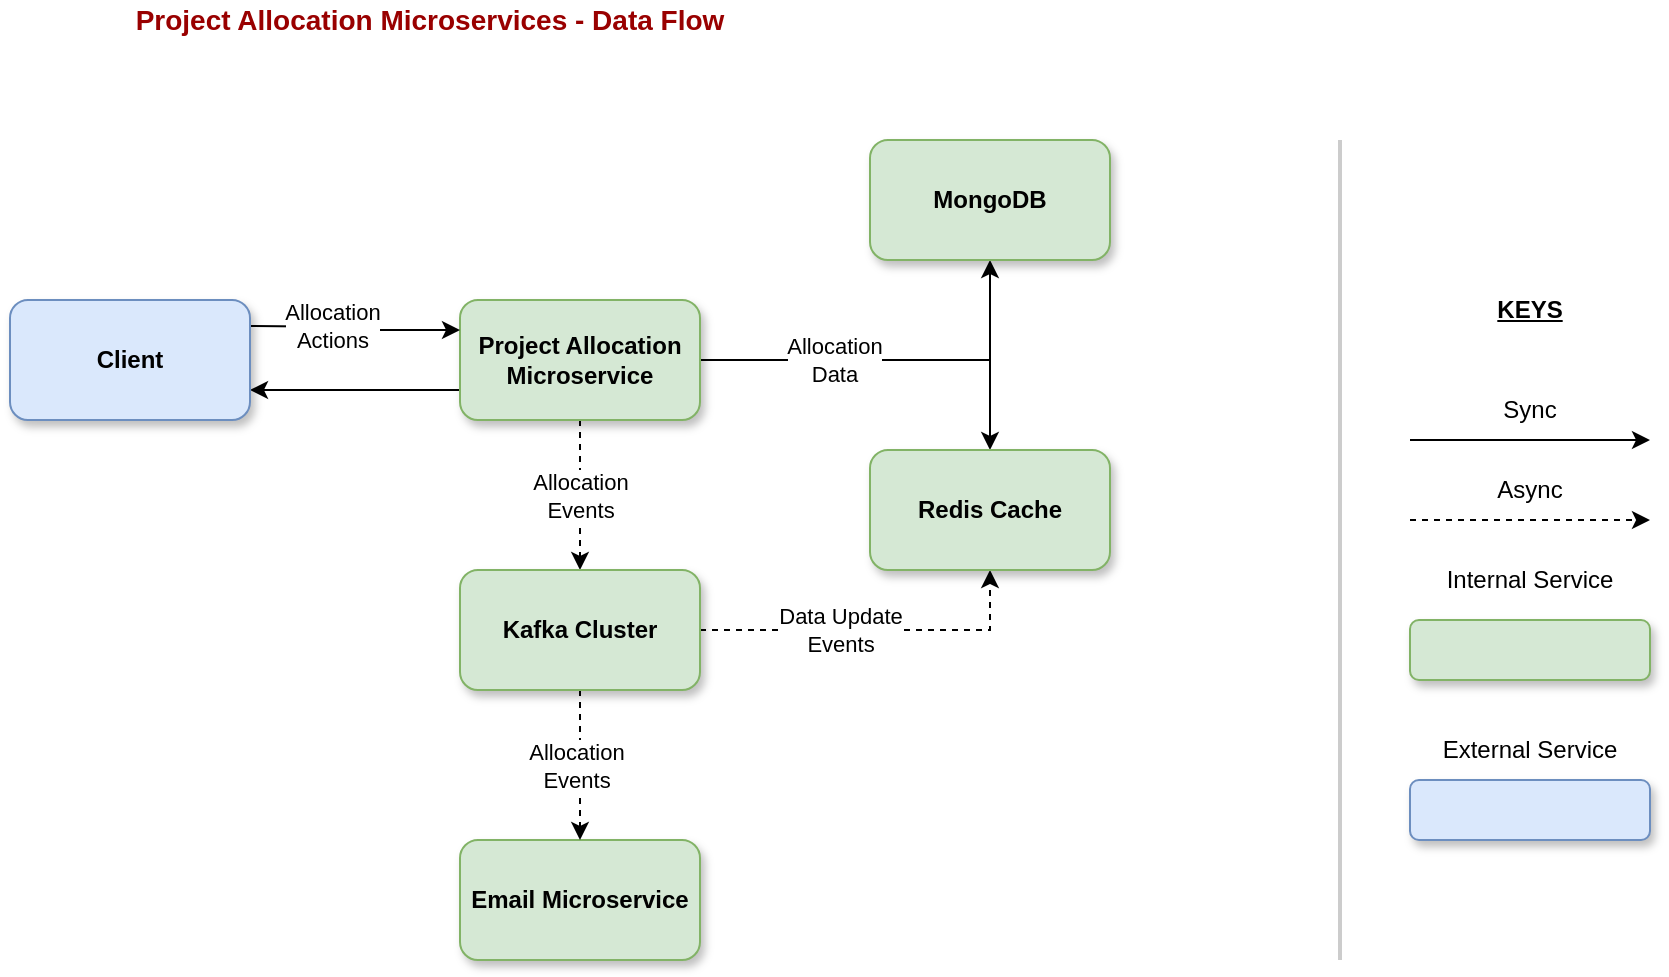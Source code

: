 <mxfile version="25.0.3">
  <diagram name="Page-1" id="KARvSmfpHkjiAUMv4fuQ">
    <mxGraphModel dx="1434" dy="772" grid="1" gridSize="10" guides="1" tooltips="1" connect="1" arrows="1" fold="1" page="1" pageScale="1" pageWidth="850" pageHeight="1100" math="0" shadow="0">
      <root>
        <mxCell id="0" />
        <mxCell id="1" parent="0" />
        <mxCell id="ttBJUNCnjP5zw8l4qacc-23" value="" style="rounded=1;whiteSpace=wrap;html=1;fillColor=#d5e8d4;strokeColor=#82b366;textShadow=1;shadow=1;fontColor=default;fontStyle=1" vertex="1" parent="1">
          <mxGeometry x="715" y="450" width="120" height="30" as="geometry" />
        </mxCell>
        <mxCell id="ttBJUNCnjP5zw8l4qacc-24" value="" style="rounded=1;whiteSpace=wrap;html=1;fillColor=#dae8fc;strokeColor=#6c8ebf;textShadow=0;shadow=1;fontColor=default;fontStyle=1" vertex="1" parent="1">
          <mxGeometry x="715" y="530" width="120" height="30" as="geometry" />
        </mxCell>
        <mxCell id="ttBJUNCnjP5zw8l4qacc-25" value="" style="endArrow=classic;html=1;rounded=0;dashed=1;" edge="1" parent="1">
          <mxGeometry width="50" height="50" relative="1" as="geometry">
            <mxPoint x="715" y="400" as="sourcePoint" />
            <mxPoint x="835" y="400" as="targetPoint" />
          </mxGeometry>
        </mxCell>
        <mxCell id="ttBJUNCnjP5zw8l4qacc-26" value="" style="endArrow=classic;html=1;rounded=0;" edge="1" parent="1">
          <mxGeometry width="50" height="50" relative="1" as="geometry">
            <mxPoint x="715" y="360" as="sourcePoint" />
            <mxPoint x="835" y="360" as="targetPoint" />
          </mxGeometry>
        </mxCell>
        <mxCell id="ttBJUNCnjP5zw8l4qacc-27" value="Sync" style="text;html=1;align=center;verticalAlign=middle;whiteSpace=wrap;rounded=0;" vertex="1" parent="1">
          <mxGeometry x="745" y="330" width="60" height="30" as="geometry" />
        </mxCell>
        <mxCell id="ttBJUNCnjP5zw8l4qacc-28" value="KEYS" style="text;html=1;align=center;verticalAlign=middle;whiteSpace=wrap;rounded=0;fontStyle=5" vertex="1" parent="1">
          <mxGeometry x="745" y="280" width="60" height="30" as="geometry" />
        </mxCell>
        <mxCell id="ttBJUNCnjP5zw8l4qacc-29" value="Async" style="text;html=1;align=center;verticalAlign=middle;whiteSpace=wrap;rounded=0;" vertex="1" parent="1">
          <mxGeometry x="745" y="370" width="60" height="30" as="geometry" />
        </mxCell>
        <mxCell id="ttBJUNCnjP5zw8l4qacc-30" value="Internal Service" style="text;html=1;align=center;verticalAlign=middle;whiteSpace=wrap;rounded=0;" vertex="1" parent="1">
          <mxGeometry x="730" y="430" width="90" as="geometry" />
        </mxCell>
        <mxCell id="ttBJUNCnjP5zw8l4qacc-31" value="External Service" style="text;html=1;align=center;verticalAlign=middle;whiteSpace=wrap;rounded=0;" vertex="1" parent="1">
          <mxGeometry x="730" y="500" width="90" height="30" as="geometry" />
        </mxCell>
        <mxCell id="ttBJUNCnjP5zw8l4qacc-32" value="Project Allocation Microservices - Data Flow" style="text;html=1;align=center;verticalAlign=middle;whiteSpace=wrap;rounded=0;fontStyle=1;fontSize=14;fontColor=#990000;" vertex="1" parent="1">
          <mxGeometry x="70" y="140" width="310" height="20" as="geometry" />
        </mxCell>
        <mxCell id="ttBJUNCnjP5zw8l4qacc-48" style="edgeStyle=orthogonalEdgeStyle;rounded=0;orthogonalLoop=1;jettySize=auto;html=1;entryX=0.5;entryY=1;entryDx=0;entryDy=0;" edge="1" parent="1" source="ttBJUNCnjP5zw8l4qacc-38" target="ttBJUNCnjP5zw8l4qacc-46">
          <mxGeometry relative="1" as="geometry">
            <mxPoint x="395" y="320" as="sourcePoint" />
            <Array as="points">
              <mxPoint x="505" y="320" />
            </Array>
          </mxGeometry>
        </mxCell>
        <mxCell id="ttBJUNCnjP5zw8l4qacc-50" style="edgeStyle=orthogonalEdgeStyle;rounded=0;orthogonalLoop=1;jettySize=auto;html=1;dashed=1;" edge="1" parent="1" source="ttBJUNCnjP5zw8l4qacc-38" target="ttBJUNCnjP5zw8l4qacc-44">
          <mxGeometry relative="1" as="geometry" />
        </mxCell>
        <mxCell id="ttBJUNCnjP5zw8l4qacc-95" value="Allocation&lt;div&gt;Events&lt;/div&gt;" style="edgeLabel;html=1;align=center;verticalAlign=middle;resizable=0;points=[];" vertex="1" connectable="0" parent="ttBJUNCnjP5zw8l4qacc-50">
          <mxGeometry x="0.013" relative="1" as="geometry">
            <mxPoint as="offset" />
          </mxGeometry>
        </mxCell>
        <mxCell id="ttBJUNCnjP5zw8l4qacc-67" style="edgeStyle=orthogonalEdgeStyle;rounded=0;orthogonalLoop=1;jettySize=auto;html=1;entryX=0.5;entryY=0;entryDx=0;entryDy=0;" edge="1" parent="1" source="ttBJUNCnjP5zw8l4qacc-38" target="ttBJUNCnjP5zw8l4qacc-47">
          <mxGeometry relative="1" as="geometry" />
        </mxCell>
        <mxCell id="ttBJUNCnjP5zw8l4qacc-93" value="Allocation&lt;div&gt;Data&lt;/div&gt;" style="edgeLabel;html=1;align=center;verticalAlign=middle;resizable=0;points=[];" vertex="1" connectable="0" parent="ttBJUNCnjP5zw8l4qacc-67">
          <mxGeometry x="-0.295" relative="1" as="geometry">
            <mxPoint as="offset" />
          </mxGeometry>
        </mxCell>
        <mxCell id="ttBJUNCnjP5zw8l4qacc-88" style="edgeStyle=orthogonalEdgeStyle;rounded=0;orthogonalLoop=1;jettySize=auto;html=1;entryX=1;entryY=0.75;entryDx=0;entryDy=0;" edge="1" parent="1" source="ttBJUNCnjP5zw8l4qacc-38" target="ttBJUNCnjP5zw8l4qacc-86">
          <mxGeometry relative="1" as="geometry">
            <Array as="points">
              <mxPoint x="200" y="335" />
              <mxPoint x="200" y="335" />
            </Array>
          </mxGeometry>
        </mxCell>
        <mxCell id="ttBJUNCnjP5zw8l4qacc-38" value="Project Allocation Microservice" style="rounded=1;whiteSpace=wrap;html=1;fillColor=#d5e8d4;strokeColor=#82b366;textShadow=0;shadow=1;fontColor=default;fontStyle=1" vertex="1" parent="1">
          <mxGeometry x="240" y="290" width="120" height="60" as="geometry" />
        </mxCell>
        <mxCell id="ttBJUNCnjP5zw8l4qacc-40" value="Email Microservice" style="rounded=1;whiteSpace=wrap;html=1;fillColor=#d5e8d4;strokeColor=#82b366;textShadow=0;shadow=1;fontColor=default;fontStyle=1" vertex="1" parent="1">
          <mxGeometry x="240" y="560" width="120" height="60" as="geometry" />
        </mxCell>
        <mxCell id="ttBJUNCnjP5zw8l4qacc-51" style="edgeStyle=orthogonalEdgeStyle;rounded=0;orthogonalLoop=1;jettySize=auto;html=1;entryX=0.5;entryY=0;entryDx=0;entryDy=0;dashed=1;" edge="1" parent="1" source="ttBJUNCnjP5zw8l4qacc-44" target="ttBJUNCnjP5zw8l4qacc-40">
          <mxGeometry relative="1" as="geometry" />
        </mxCell>
        <mxCell id="ttBJUNCnjP5zw8l4qacc-96" value="Allocation&lt;div&gt;Events&lt;/div&gt;" style="edgeLabel;html=1;align=center;verticalAlign=middle;resizable=0;points=[];" vertex="1" connectable="0" parent="ttBJUNCnjP5zw8l4qacc-51">
          <mxGeometry x="0.013" y="-2" relative="1" as="geometry">
            <mxPoint as="offset" />
          </mxGeometry>
        </mxCell>
        <mxCell id="ttBJUNCnjP5zw8l4qacc-80" style="edgeStyle=orthogonalEdgeStyle;rounded=0;orthogonalLoop=1;jettySize=auto;html=1;entryX=0.5;entryY=1;entryDx=0;entryDy=0;dashed=1;" edge="1" parent="1" source="ttBJUNCnjP5zw8l4qacc-44" target="ttBJUNCnjP5zw8l4qacc-47">
          <mxGeometry relative="1" as="geometry" />
        </mxCell>
        <mxCell id="ttBJUNCnjP5zw8l4qacc-82" value="Data Update&lt;div&gt;Events&lt;/div&gt;" style="edgeLabel;html=1;align=center;verticalAlign=middle;resizable=0;points=[];" vertex="1" connectable="0" parent="ttBJUNCnjP5zw8l4qacc-80">
          <mxGeometry x="-0.2" relative="1" as="geometry">
            <mxPoint as="offset" />
          </mxGeometry>
        </mxCell>
        <mxCell id="ttBJUNCnjP5zw8l4qacc-44" value="Kafka Cluster" style="rounded=1;whiteSpace=wrap;html=1;fillColor=#d5e8d4;strokeColor=#82b366;textShadow=0;shadow=1;fontColor=default;fontStyle=1" vertex="1" parent="1">
          <mxGeometry x="240" y="425" width="120" height="60" as="geometry" />
        </mxCell>
        <mxCell id="ttBJUNCnjP5zw8l4qacc-46" value="MongoDB" style="rounded=1;whiteSpace=wrap;html=1;fillColor=#d5e8d4;strokeColor=#82b366;textShadow=0;shadow=1;fontColor=default;fontStyle=1" vertex="1" parent="1">
          <mxGeometry x="445" y="210" width="120" height="60" as="geometry" />
        </mxCell>
        <mxCell id="ttBJUNCnjP5zw8l4qacc-47" value="Redis Cache" style="rounded=1;whiteSpace=wrap;html=1;fillColor=#d5e8d4;strokeColor=#82b366;textShadow=0;shadow=1;fontColor=default;fontStyle=1" vertex="1" parent="1">
          <mxGeometry x="445" y="365" width="120" height="60" as="geometry" />
        </mxCell>
        <mxCell id="ttBJUNCnjP5zw8l4qacc-87" style="edgeStyle=orthogonalEdgeStyle;rounded=0;orthogonalLoop=1;jettySize=auto;html=1;entryX=0;entryY=0.25;entryDx=0;entryDy=0;" edge="1" parent="1" target="ttBJUNCnjP5zw8l4qacc-38">
          <mxGeometry relative="1" as="geometry">
            <mxPoint x="135" y="303" as="sourcePoint" />
            <mxPoint x="225" y="303" as="targetPoint" />
          </mxGeometry>
        </mxCell>
        <mxCell id="ttBJUNCnjP5zw8l4qacc-91" value="Allocation&lt;div&gt;Actions&lt;/div&gt;" style="edgeLabel;html=1;align=center;verticalAlign=middle;resizable=0;points=[];" vertex="1" connectable="0" parent="ttBJUNCnjP5zw8l4qacc-87">
          <mxGeometry x="-0.2" y="1" relative="1" as="geometry">
            <mxPoint x="-2" as="offset" />
          </mxGeometry>
        </mxCell>
        <mxCell id="ttBJUNCnjP5zw8l4qacc-86" value="Client" style="rounded=1;whiteSpace=wrap;html=1;fillColor=#dae8fc;strokeColor=#6c8ebf;textShadow=0;shadow=1;fontColor=default;fontStyle=1" vertex="1" parent="1">
          <mxGeometry x="15" y="290" width="120" height="60" as="geometry" />
        </mxCell>
        <mxCell id="ttBJUNCnjP5zw8l4qacc-92" value="" style="endArrow=none;html=1;rounded=0;strokeColor=#CCCCCC;strokeWidth=2;" edge="1" parent="1">
          <mxGeometry width="50" height="50" relative="1" as="geometry">
            <mxPoint x="680" y="620" as="sourcePoint" />
            <mxPoint x="680" y="210" as="targetPoint" />
          </mxGeometry>
        </mxCell>
      </root>
    </mxGraphModel>
  </diagram>
</mxfile>

